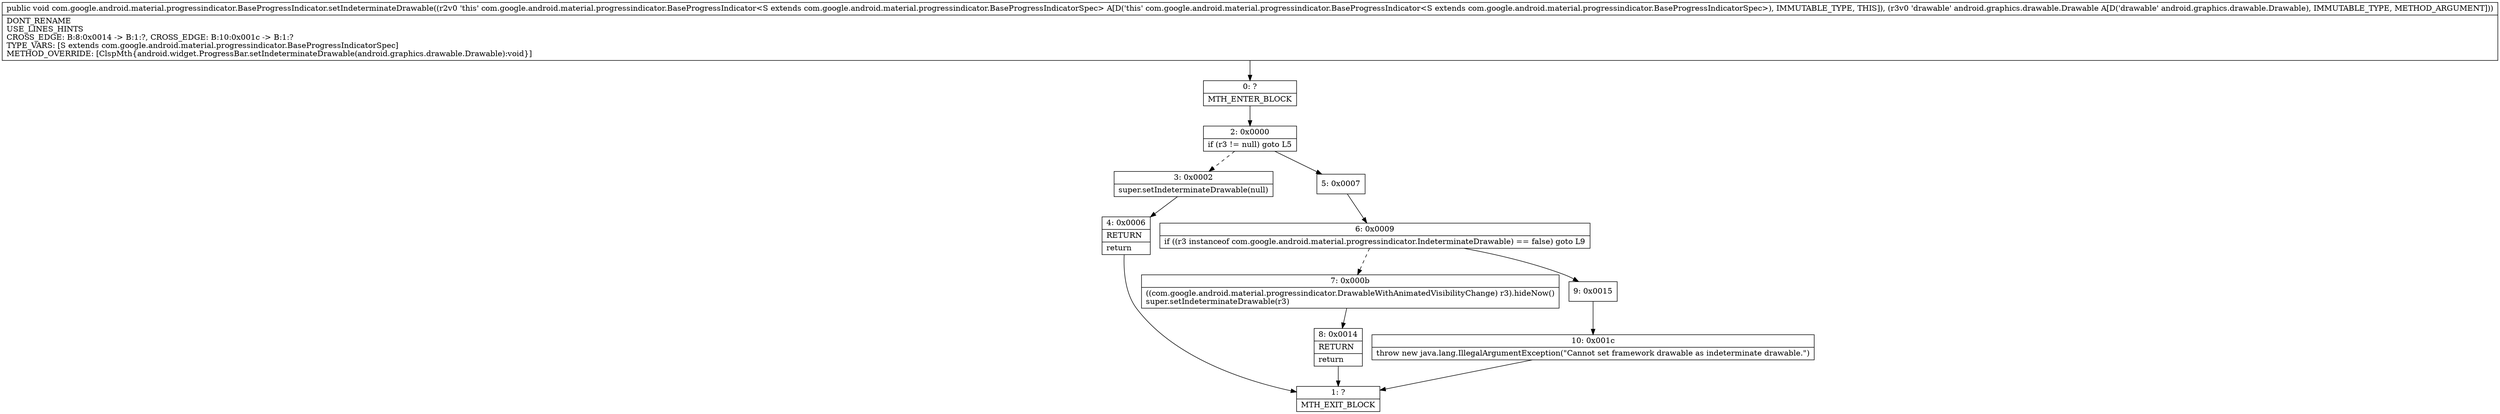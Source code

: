 digraph "CFG forcom.google.android.material.progressindicator.BaseProgressIndicator.setIndeterminateDrawable(Landroid\/graphics\/drawable\/Drawable;)V" {
Node_0 [shape=record,label="{0\:\ ?|MTH_ENTER_BLOCK\l}"];
Node_2 [shape=record,label="{2\:\ 0x0000|if (r3 != null) goto L5\l}"];
Node_3 [shape=record,label="{3\:\ 0x0002|super.setIndeterminateDrawable(null)\l}"];
Node_4 [shape=record,label="{4\:\ 0x0006|RETURN\l|return\l}"];
Node_1 [shape=record,label="{1\:\ ?|MTH_EXIT_BLOCK\l}"];
Node_5 [shape=record,label="{5\:\ 0x0007}"];
Node_6 [shape=record,label="{6\:\ 0x0009|if ((r3 instanceof com.google.android.material.progressindicator.IndeterminateDrawable) == false) goto L9\l}"];
Node_7 [shape=record,label="{7\:\ 0x000b|((com.google.android.material.progressindicator.DrawableWithAnimatedVisibilityChange) r3).hideNow()\lsuper.setIndeterminateDrawable(r3)\l}"];
Node_8 [shape=record,label="{8\:\ 0x0014|RETURN\l|return\l}"];
Node_9 [shape=record,label="{9\:\ 0x0015}"];
Node_10 [shape=record,label="{10\:\ 0x001c|throw new java.lang.IllegalArgumentException(\"Cannot set framework drawable as indeterminate drawable.\")\l}"];
MethodNode[shape=record,label="{public void com.google.android.material.progressindicator.BaseProgressIndicator.setIndeterminateDrawable((r2v0 'this' com.google.android.material.progressindicator.BaseProgressIndicator\<S extends com.google.android.material.progressindicator.BaseProgressIndicatorSpec\> A[D('this' com.google.android.material.progressindicator.BaseProgressIndicator\<S extends com.google.android.material.progressindicator.BaseProgressIndicatorSpec\>), IMMUTABLE_TYPE, THIS]), (r3v0 'drawable' android.graphics.drawable.Drawable A[D('drawable' android.graphics.drawable.Drawable), IMMUTABLE_TYPE, METHOD_ARGUMENT]))  | DONT_RENAME\lUSE_LINES_HINTS\lCROSS_EDGE: B:8:0x0014 \-\> B:1:?, CROSS_EDGE: B:10:0x001c \-\> B:1:?\lTYPE_VARS: [S extends com.google.android.material.progressindicator.BaseProgressIndicatorSpec]\lMETHOD_OVERRIDE: [ClspMth\{android.widget.ProgressBar.setIndeterminateDrawable(android.graphics.drawable.Drawable):void\}]\l}"];
MethodNode -> Node_0;Node_0 -> Node_2;
Node_2 -> Node_3[style=dashed];
Node_2 -> Node_5;
Node_3 -> Node_4;
Node_4 -> Node_1;
Node_5 -> Node_6;
Node_6 -> Node_7[style=dashed];
Node_6 -> Node_9;
Node_7 -> Node_8;
Node_8 -> Node_1;
Node_9 -> Node_10;
Node_10 -> Node_1;
}

